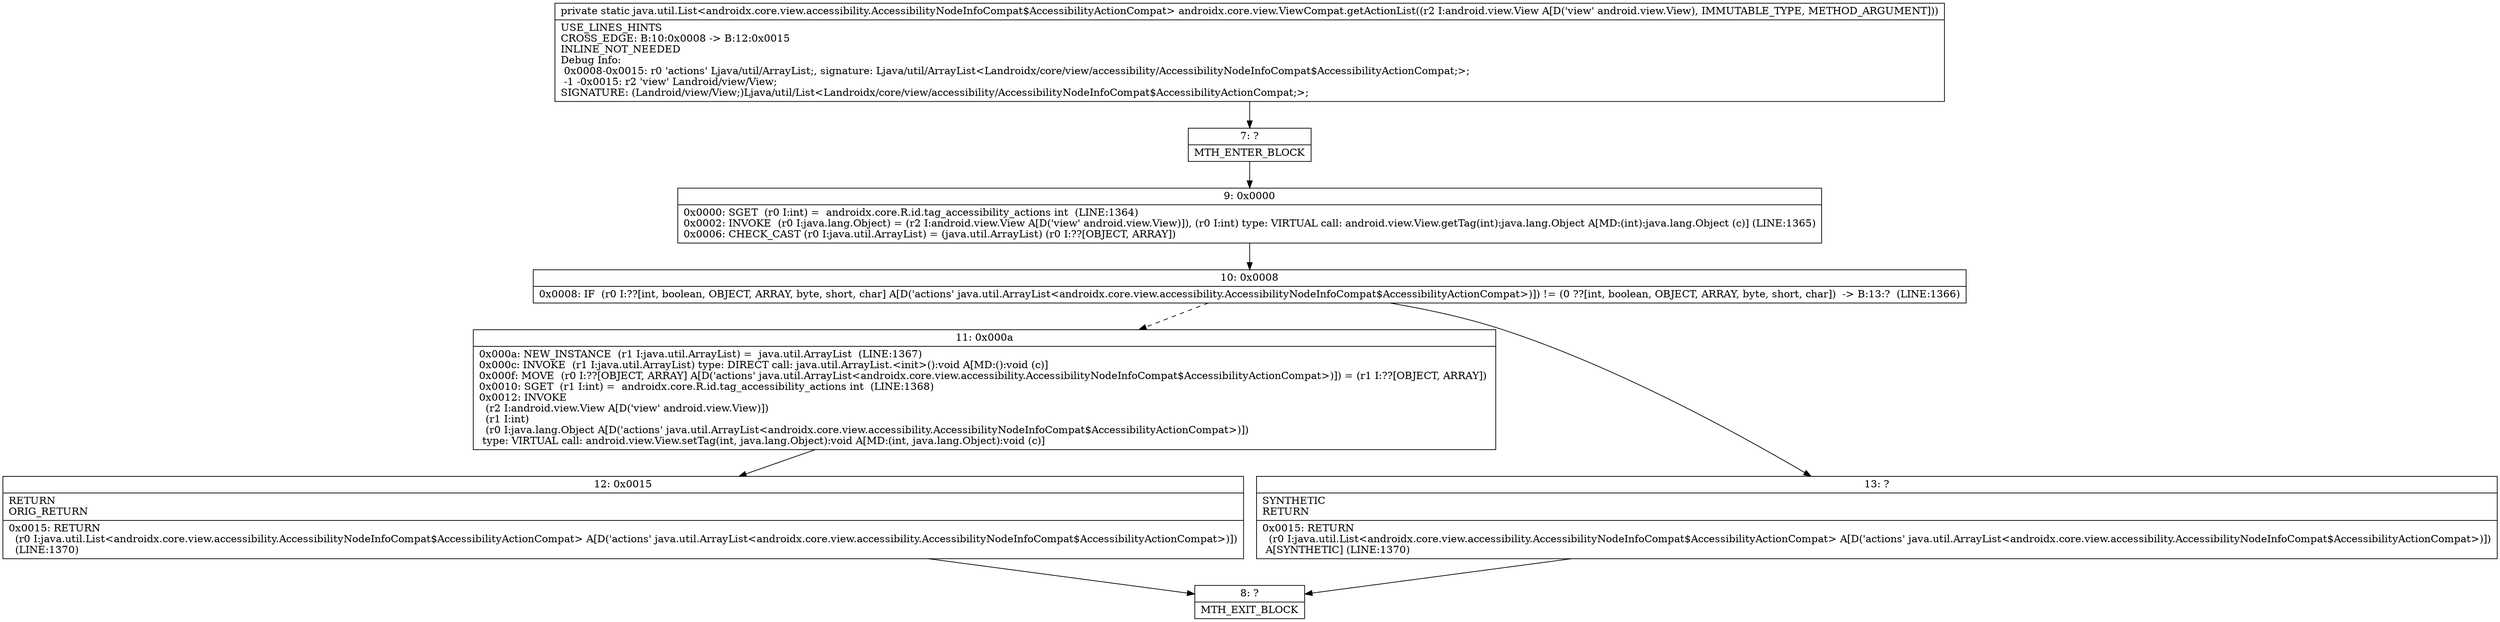 digraph "CFG forandroidx.core.view.ViewCompat.getActionList(Landroid\/view\/View;)Ljava\/util\/List;" {
Node_7 [shape=record,label="{7\:\ ?|MTH_ENTER_BLOCK\l}"];
Node_9 [shape=record,label="{9\:\ 0x0000|0x0000: SGET  (r0 I:int) =  androidx.core.R.id.tag_accessibility_actions int  (LINE:1364)\l0x0002: INVOKE  (r0 I:java.lang.Object) = (r2 I:android.view.View A[D('view' android.view.View)]), (r0 I:int) type: VIRTUAL call: android.view.View.getTag(int):java.lang.Object A[MD:(int):java.lang.Object (c)] (LINE:1365)\l0x0006: CHECK_CAST (r0 I:java.util.ArrayList) = (java.util.ArrayList) (r0 I:??[OBJECT, ARRAY]) \l}"];
Node_10 [shape=record,label="{10\:\ 0x0008|0x0008: IF  (r0 I:??[int, boolean, OBJECT, ARRAY, byte, short, char] A[D('actions' java.util.ArrayList\<androidx.core.view.accessibility.AccessibilityNodeInfoCompat$AccessibilityActionCompat\>)]) != (0 ??[int, boolean, OBJECT, ARRAY, byte, short, char])  \-\> B:13:?  (LINE:1366)\l}"];
Node_11 [shape=record,label="{11\:\ 0x000a|0x000a: NEW_INSTANCE  (r1 I:java.util.ArrayList) =  java.util.ArrayList  (LINE:1367)\l0x000c: INVOKE  (r1 I:java.util.ArrayList) type: DIRECT call: java.util.ArrayList.\<init\>():void A[MD:():void (c)]\l0x000f: MOVE  (r0 I:??[OBJECT, ARRAY] A[D('actions' java.util.ArrayList\<androidx.core.view.accessibility.AccessibilityNodeInfoCompat$AccessibilityActionCompat\>)]) = (r1 I:??[OBJECT, ARRAY]) \l0x0010: SGET  (r1 I:int) =  androidx.core.R.id.tag_accessibility_actions int  (LINE:1368)\l0x0012: INVOKE  \l  (r2 I:android.view.View A[D('view' android.view.View)])\l  (r1 I:int)\l  (r0 I:java.lang.Object A[D('actions' java.util.ArrayList\<androidx.core.view.accessibility.AccessibilityNodeInfoCompat$AccessibilityActionCompat\>)])\l type: VIRTUAL call: android.view.View.setTag(int, java.lang.Object):void A[MD:(int, java.lang.Object):void (c)]\l}"];
Node_12 [shape=record,label="{12\:\ 0x0015|RETURN\lORIG_RETURN\l|0x0015: RETURN  \l  (r0 I:java.util.List\<androidx.core.view.accessibility.AccessibilityNodeInfoCompat$AccessibilityActionCompat\> A[D('actions' java.util.ArrayList\<androidx.core.view.accessibility.AccessibilityNodeInfoCompat$AccessibilityActionCompat\>)])\l  (LINE:1370)\l}"];
Node_8 [shape=record,label="{8\:\ ?|MTH_EXIT_BLOCK\l}"];
Node_13 [shape=record,label="{13\:\ ?|SYNTHETIC\lRETURN\l|0x0015: RETURN  \l  (r0 I:java.util.List\<androidx.core.view.accessibility.AccessibilityNodeInfoCompat$AccessibilityActionCompat\> A[D('actions' java.util.ArrayList\<androidx.core.view.accessibility.AccessibilityNodeInfoCompat$AccessibilityActionCompat\>)])\l A[SYNTHETIC] (LINE:1370)\l}"];
MethodNode[shape=record,label="{private static java.util.List\<androidx.core.view.accessibility.AccessibilityNodeInfoCompat$AccessibilityActionCompat\> androidx.core.view.ViewCompat.getActionList((r2 I:android.view.View A[D('view' android.view.View), IMMUTABLE_TYPE, METHOD_ARGUMENT]))  | USE_LINES_HINTS\lCROSS_EDGE: B:10:0x0008 \-\> B:12:0x0015\lINLINE_NOT_NEEDED\lDebug Info:\l  0x0008\-0x0015: r0 'actions' Ljava\/util\/ArrayList;, signature: Ljava\/util\/ArrayList\<Landroidx\/core\/view\/accessibility\/AccessibilityNodeInfoCompat$AccessibilityActionCompat;\>;\l  \-1 \-0x0015: r2 'view' Landroid\/view\/View;\lSIGNATURE: (Landroid\/view\/View;)Ljava\/util\/List\<Landroidx\/core\/view\/accessibility\/AccessibilityNodeInfoCompat$AccessibilityActionCompat;\>;\l}"];
MethodNode -> Node_7;Node_7 -> Node_9;
Node_9 -> Node_10;
Node_10 -> Node_11[style=dashed];
Node_10 -> Node_13;
Node_11 -> Node_12;
Node_12 -> Node_8;
Node_13 -> Node_8;
}

